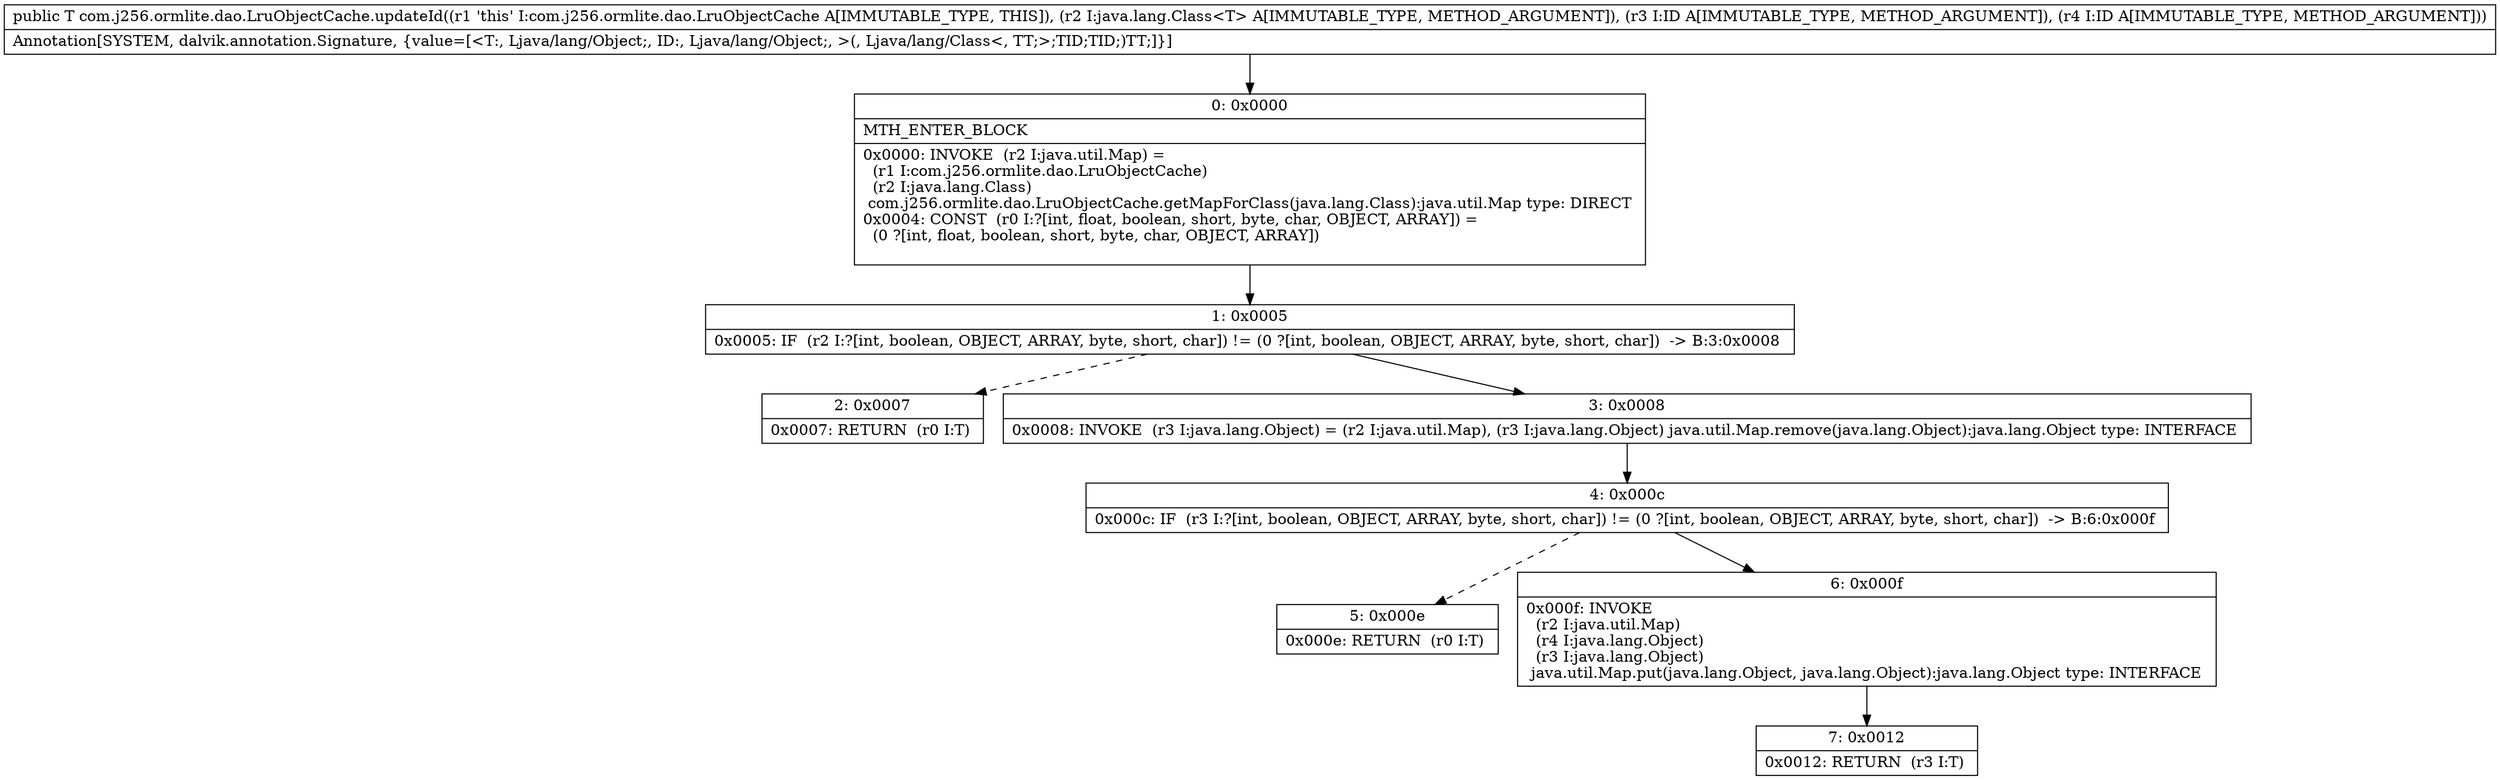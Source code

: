 digraph "CFG forcom.j256.ormlite.dao.LruObjectCache.updateId(Ljava\/lang\/Class;Ljava\/lang\/Object;Ljava\/lang\/Object;)Ljava\/lang\/Object;" {
Node_0 [shape=record,label="{0\:\ 0x0000|MTH_ENTER_BLOCK\l|0x0000: INVOKE  (r2 I:java.util.Map) = \l  (r1 I:com.j256.ormlite.dao.LruObjectCache)\l  (r2 I:java.lang.Class)\l com.j256.ormlite.dao.LruObjectCache.getMapForClass(java.lang.Class):java.util.Map type: DIRECT \l0x0004: CONST  (r0 I:?[int, float, boolean, short, byte, char, OBJECT, ARRAY]) = \l  (0 ?[int, float, boolean, short, byte, char, OBJECT, ARRAY])\l \l}"];
Node_1 [shape=record,label="{1\:\ 0x0005|0x0005: IF  (r2 I:?[int, boolean, OBJECT, ARRAY, byte, short, char]) != (0 ?[int, boolean, OBJECT, ARRAY, byte, short, char])  \-\> B:3:0x0008 \l}"];
Node_2 [shape=record,label="{2\:\ 0x0007|0x0007: RETURN  (r0 I:T) \l}"];
Node_3 [shape=record,label="{3\:\ 0x0008|0x0008: INVOKE  (r3 I:java.lang.Object) = (r2 I:java.util.Map), (r3 I:java.lang.Object) java.util.Map.remove(java.lang.Object):java.lang.Object type: INTERFACE \l}"];
Node_4 [shape=record,label="{4\:\ 0x000c|0x000c: IF  (r3 I:?[int, boolean, OBJECT, ARRAY, byte, short, char]) != (0 ?[int, boolean, OBJECT, ARRAY, byte, short, char])  \-\> B:6:0x000f \l}"];
Node_5 [shape=record,label="{5\:\ 0x000e|0x000e: RETURN  (r0 I:T) \l}"];
Node_6 [shape=record,label="{6\:\ 0x000f|0x000f: INVOKE  \l  (r2 I:java.util.Map)\l  (r4 I:java.lang.Object)\l  (r3 I:java.lang.Object)\l java.util.Map.put(java.lang.Object, java.lang.Object):java.lang.Object type: INTERFACE \l}"];
Node_7 [shape=record,label="{7\:\ 0x0012|0x0012: RETURN  (r3 I:T) \l}"];
MethodNode[shape=record,label="{public T com.j256.ormlite.dao.LruObjectCache.updateId((r1 'this' I:com.j256.ormlite.dao.LruObjectCache A[IMMUTABLE_TYPE, THIS]), (r2 I:java.lang.Class\<T\> A[IMMUTABLE_TYPE, METHOD_ARGUMENT]), (r3 I:ID A[IMMUTABLE_TYPE, METHOD_ARGUMENT]), (r4 I:ID A[IMMUTABLE_TYPE, METHOD_ARGUMENT]))  | Annotation[SYSTEM, dalvik.annotation.Signature, \{value=[\<T:, Ljava\/lang\/Object;, ID:, Ljava\/lang\/Object;, \>(, Ljava\/lang\/Class\<, TT;\>;TID;TID;)TT;]\}]\l}"];
MethodNode -> Node_0;
Node_0 -> Node_1;
Node_1 -> Node_2[style=dashed];
Node_1 -> Node_3;
Node_3 -> Node_4;
Node_4 -> Node_5[style=dashed];
Node_4 -> Node_6;
Node_6 -> Node_7;
}

